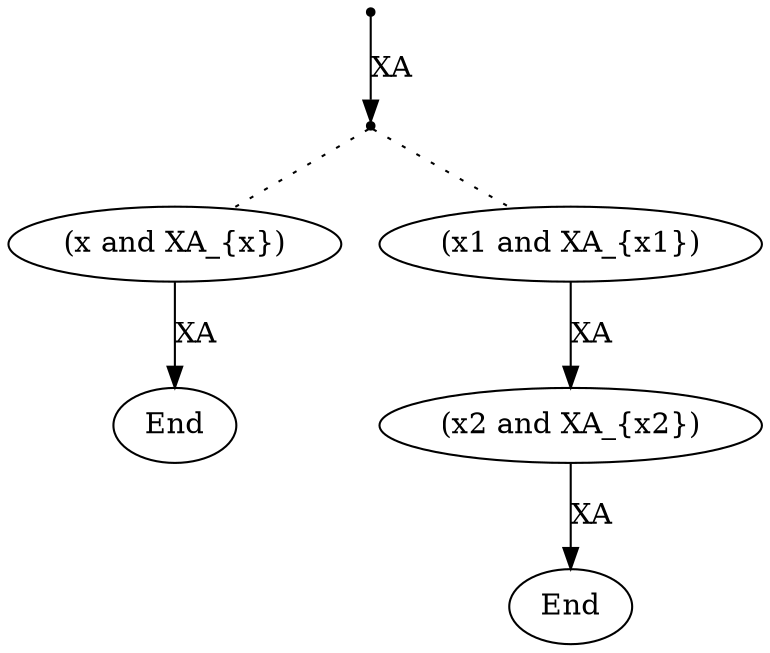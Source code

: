 digraph G {
  node [shape=ellipse]
  edge [color="gray",arrowhead=normal]
  0 [shape=point]
  5 [label="(x and XA_{x})",color="black"]
  11 [label="End",color="black"]
  13 [label="(x1 and XA_{x1})",color="black"]
  20 [label="(x2 and XA_{x2})",color="black"]
  26 [label="End",color="black"]
  1 [shape=point]
  0->1 [label="XA",color="black"]
  1->5 [color="black",style="dotted",arrowhead=none]
  1->13 [color="black",style="dotted",arrowhead=none]
  5->11 [label="XA",color="black"]
  13->20 [label="XA",color="black"]
  20->26 [label="XA",color="black"]
}
